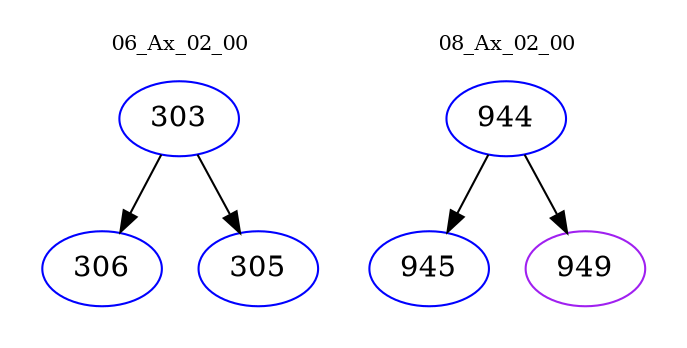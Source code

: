 digraph{
subgraph cluster_0 {
color = white
label = "06_Ax_02_00";
fontsize=10;
T0_303 [label="303", color="blue"]
T0_303 -> T0_306 [color="black"]
T0_306 [label="306", color="blue"]
T0_303 -> T0_305 [color="black"]
T0_305 [label="305", color="blue"]
}
subgraph cluster_1 {
color = white
label = "08_Ax_02_00";
fontsize=10;
T1_944 [label="944", color="blue"]
T1_944 -> T1_945 [color="black"]
T1_945 [label="945", color="blue"]
T1_944 -> T1_949 [color="black"]
T1_949 [label="949", color="purple"]
}
}
